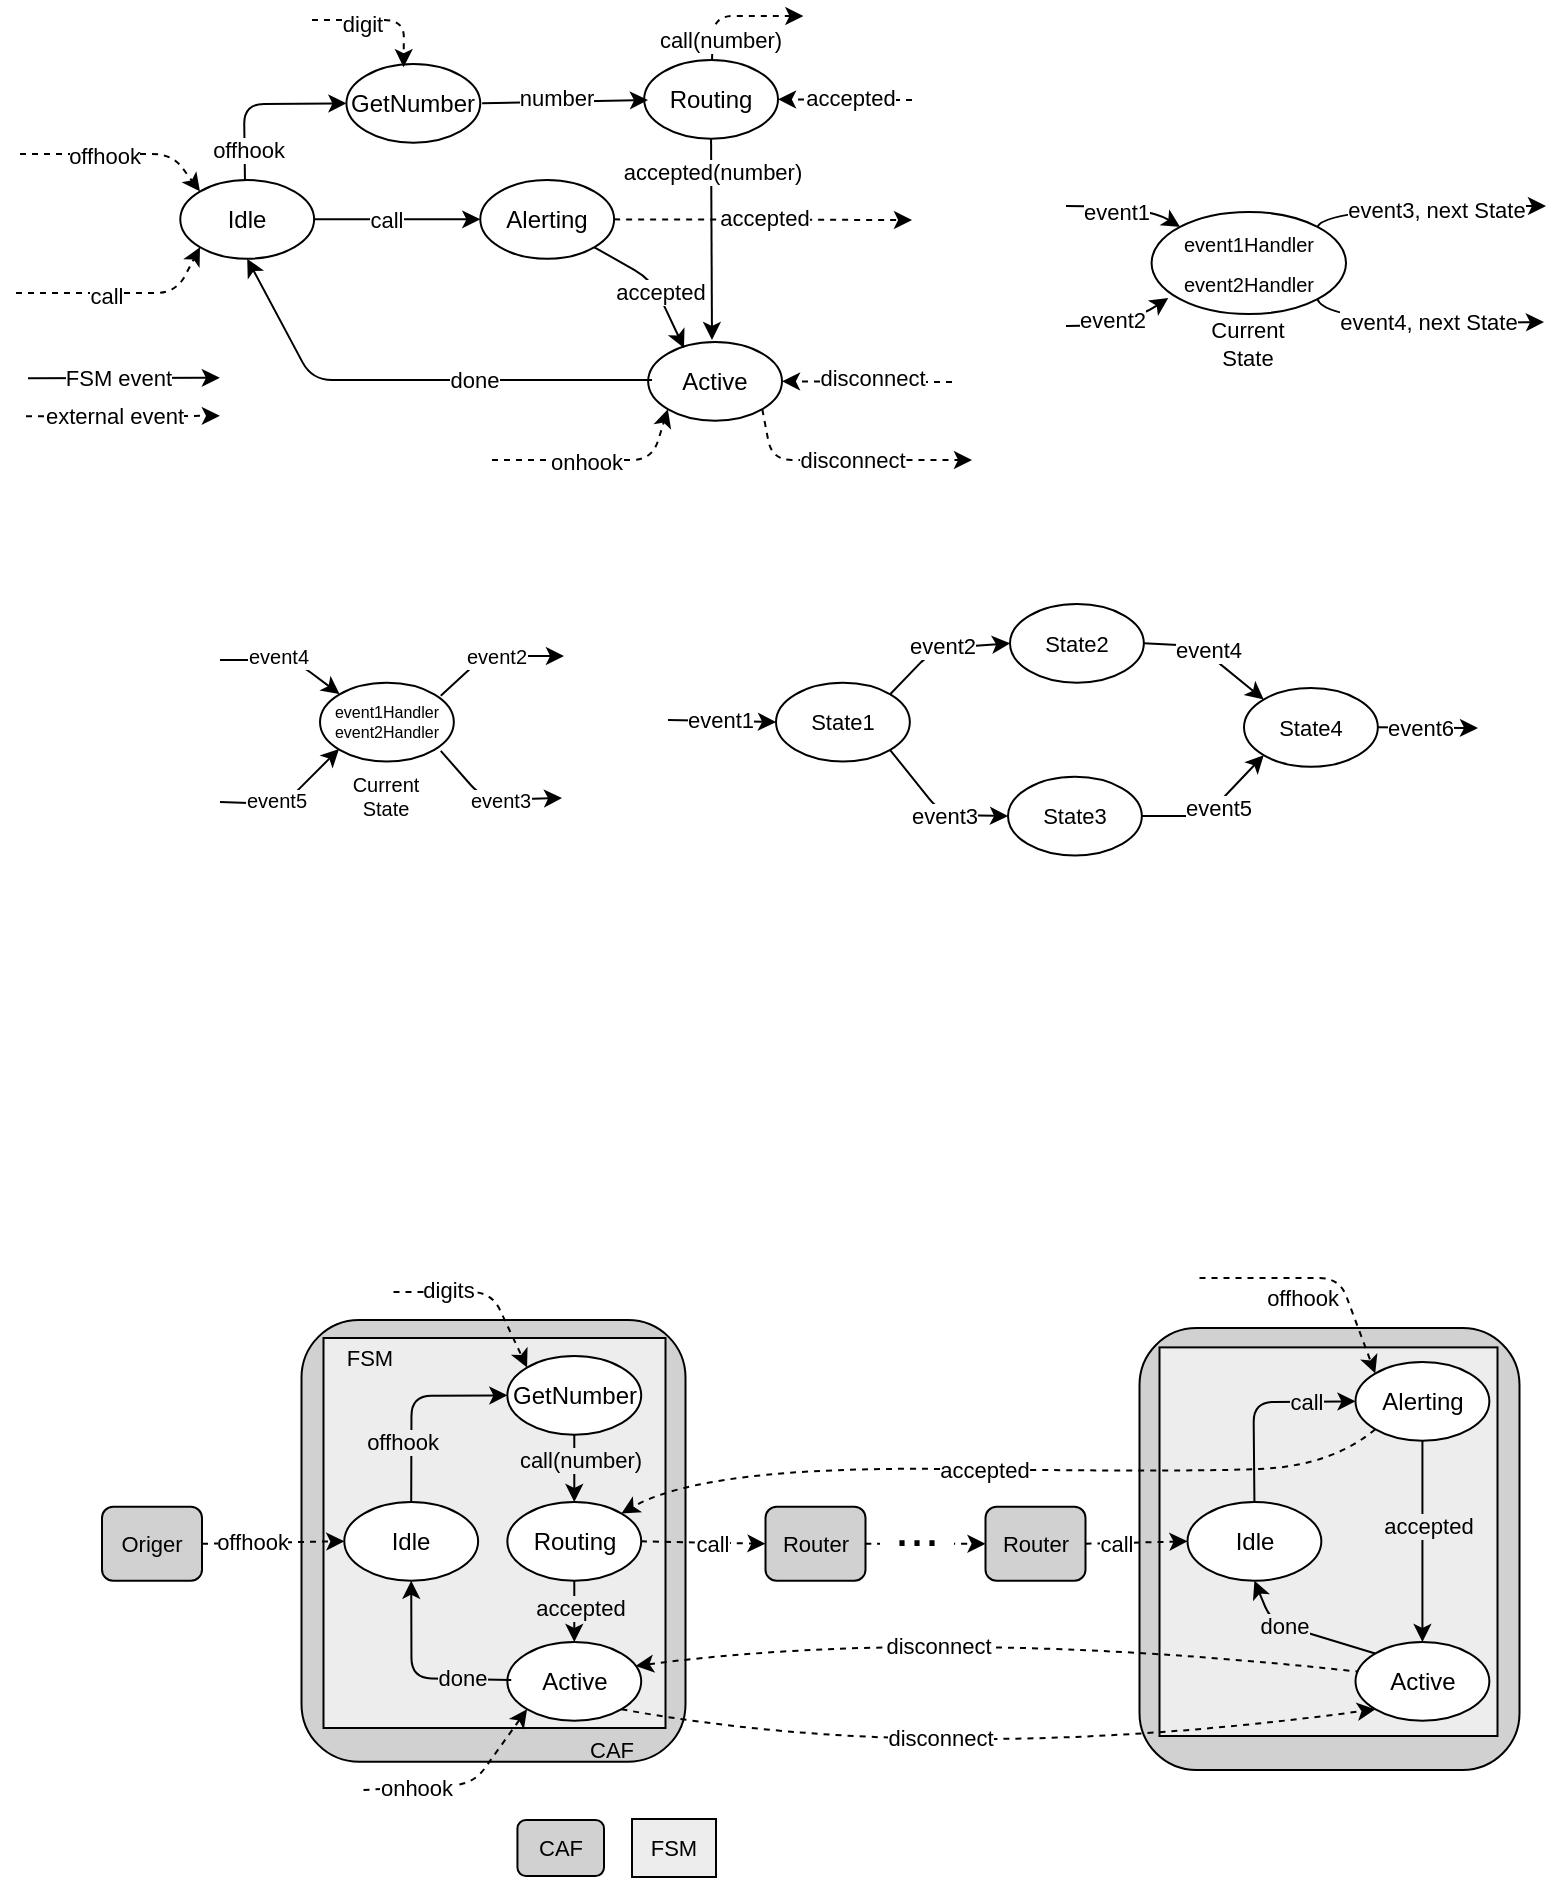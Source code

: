 <mxfile version="20.3.0" type="device"><diagram id="wjn3KcIUdKzAIsRwLysD" name="Page-1"><mxGraphModel dx="473" dy="336" grid="0" gridSize="10" guides="1" tooltips="1" connect="1" arrows="1" fold="1" page="1" pageScale="1" pageWidth="850" pageHeight="1100" math="0" shadow="0"><root><mxCell id="0"/><mxCell id="1" parent="0"/><mxCell id="2LCoxQCF4K5q-FfSLLmI-375" value="" style="group" parent="1" vertex="1" connectable="0"><mxGeometry x="81" y="725" width="708.75" height="299.5" as="geometry"/></mxCell><mxCell id="2LCoxQCF4K5q-FfSLLmI-351" value="" style="rounded=1;whiteSpace=wrap;html=1;fontSize=11;fillColor=#D1D1D1;" parent="2LCoxQCF4K5q-FfSLLmI-375" vertex="1"><mxGeometry x="518.75" y="25" width="190" height="221" as="geometry"/></mxCell><mxCell id="2LCoxQCF4K5q-FfSLLmI-358" value="" style="rounded=0;whiteSpace=wrap;html=1;fontSize=11;fillColor=#EDEDED;" parent="2LCoxQCF4K5q-FfSLLmI-375" vertex="1"><mxGeometry x="528.75" y="34.69" width="169" height="194.31" as="geometry"/></mxCell><mxCell id="2LCoxQCF4K5q-FfSLLmI-350" value="" style="rounded=1;whiteSpace=wrap;html=1;fontSize=11;fillColor=#D1D1D1;" parent="2LCoxQCF4K5q-FfSLLmI-375" vertex="1"><mxGeometry x="99.75" y="21" width="192" height="220.866" as="geometry"/></mxCell><mxCell id="2LCoxQCF4K5q-FfSLLmI-356" value="" style="rounded=0;whiteSpace=wrap;html=1;fontSize=11;fillColor=#EDEDED;" parent="2LCoxQCF4K5q-FfSLLmI-375" vertex="1"><mxGeometry x="110.75" y="30" width="171" height="195" as="geometry"/></mxCell><mxCell id="2LCoxQCF4K5q-FfSLLmI-259" value="Idle" style="ellipse;whiteSpace=wrap;html=1;" parent="2LCoxQCF4K5q-FfSLLmI-375" vertex="1"><mxGeometry x="121.14" y="112" width="66.929" height="39.37" as="geometry"/></mxCell><mxCell id="2LCoxQCF4K5q-FfSLLmI-262" value="Active" style="ellipse;whiteSpace=wrap;html=1;" parent="2LCoxQCF4K5q-FfSLLmI-375" vertex="1"><mxGeometry x="202.68" y="182" width="66.929" height="39.37" as="geometry"/></mxCell><mxCell id="2LCoxQCF4K5q-FfSLLmI-263" value="" style="endArrow=classic;html=1;rounded=1;exitX=0.029;exitY=0.483;exitDx=0;exitDy=0;entryX=0.5;entryY=1;entryDx=0;entryDy=0;exitPerimeter=0;" parent="2LCoxQCF4K5q-FfSLLmI-375" source="2LCoxQCF4K5q-FfSLLmI-262" target="2LCoxQCF4K5q-FfSLLmI-259" edge="1"><mxGeometry width="50" height="50" relative="1" as="geometry"><mxPoint x="411.14" y="320" as="sourcePoint"/><mxPoint x="151.14" y="180" as="targetPoint"/><Array as="points"><mxPoint x="154.75" y="200"/></Array></mxGeometry></mxCell><mxCell id="2LCoxQCF4K5q-FfSLLmI-264" value="done" style="edgeLabel;html=1;align=center;verticalAlign=middle;resizable=0;points=[];labelBackgroundColor=#EDEDED;" parent="2LCoxQCF4K5q-FfSLLmI-263" vertex="1" connectable="0"><mxGeometry x="-0.38" y="2" relative="1" as="geometry"><mxPoint x="6" y="-3" as="offset"/></mxGeometry></mxCell><mxCell id="2LCoxQCF4K5q-FfSLLmI-269" value="" style="endArrow=classic;html=1;rounded=1;exitX=0.5;exitY=1;exitDx=0;exitDy=0;entryX=0.5;entryY=0;entryDx=0;entryDy=0;" parent="2LCoxQCF4K5q-FfSLLmI-375" source="2LCoxQCF4K5q-FfSLLmI-335" target="2LCoxQCF4K5q-FfSLLmI-262" edge="1"><mxGeometry width="50" height="50" relative="1" as="geometry"><mxPoint x="437.004" y="79.37" as="sourcePoint"/><mxPoint x="387" y="180" as="targetPoint"/><Array as="points"/></mxGeometry></mxCell><mxCell id="2LCoxQCF4K5q-FfSLLmI-326" value="accepted" style="edgeLabel;html=1;align=center;verticalAlign=middle;resizable=0;points=[];fontSize=11;labelBackgroundColor=#EDEDED;" parent="2LCoxQCF4K5q-FfSLLmI-269" vertex="1" connectable="0"><mxGeometry x="-0.167" y="1" relative="1" as="geometry"><mxPoint x="2" as="offset"/></mxGeometry></mxCell><mxCell id="2LCoxQCF4K5q-FfSLLmI-271" value="" style="endArrow=classic;html=1;rounded=1;exitX=0.5;exitY=0;exitDx=0;exitDy=0;entryX=0;entryY=0.5;entryDx=0;entryDy=0;" parent="2LCoxQCF4K5q-FfSLLmI-375" source="2LCoxQCF4K5q-FfSLLmI-259" target="2LCoxQCF4K5q-FfSLLmI-283" edge="1"><mxGeometry width="50" height="50" relative="1" as="geometry"><mxPoint x="153.478" y="100.003" as="sourcePoint"/><mxPoint x="188.07" y="56.42" as="targetPoint"/><Array as="points"><mxPoint x="154.75" y="59"/></Array></mxGeometry></mxCell><mxCell id="2LCoxQCF4K5q-FfSLLmI-272" value="offhook" style="edgeLabel;html=1;align=center;verticalAlign=middle;resizable=0;points=[];labelBackgroundColor=#EDEDED;" parent="2LCoxQCF4K5q-FfSLLmI-271" vertex="1" connectable="0"><mxGeometry x="0.314" y="-1" relative="1" as="geometry"><mxPoint x="-19" y="22" as="offset"/></mxGeometry></mxCell><mxCell id="2LCoxQCF4K5q-FfSLLmI-277" value="" style="endArrow=classic;html=1;fontSize=18;entryX=0.959;entryY=0.304;entryDx=0;entryDy=0;dashed=1;exitX=0.045;exitY=0.381;exitDx=0;exitDy=0;exitPerimeter=0;entryPerimeter=0;curved=1;" parent="2LCoxQCF4K5q-FfSLLmI-375" source="2LCoxQCF4K5q-FfSLLmI-328" target="2LCoxQCF4K5q-FfSLLmI-262" edge="1"><mxGeometry width="50" height="50" relative="1" as="geometry"><mxPoint x="507" y="201" as="sourcePoint"/><mxPoint x="429.999" y="69.685" as="targetPoint"/><Array as="points"><mxPoint x="419.75" y="174"/></Array></mxGeometry></mxCell><mxCell id="2LCoxQCF4K5q-FfSLLmI-278" value="&lt;font style=&quot;font-size: 11px;&quot;&gt;disconnect&lt;/font&gt;" style="edgeLabel;html=1;align=center;verticalAlign=middle;resizable=0;points=[];fontSize=18;" parent="2LCoxQCF4K5q-FfSLLmI-277" vertex="1" connectable="0"><mxGeometry x="-0.274" y="1" relative="1" as="geometry"><mxPoint x="-80" y="-2" as="offset"/></mxGeometry></mxCell><mxCell id="2LCoxQCF4K5q-FfSLLmI-279" value="" style="endArrow=classic;html=1;exitX=1;exitY=1;exitDx=0;exitDy=0;dashed=1;entryX=0;entryY=1;entryDx=0;entryDy=0;curved=1;" parent="2LCoxQCF4K5q-FfSLLmI-375" source="2LCoxQCF4K5q-FfSLLmI-262" target="2LCoxQCF4K5q-FfSLLmI-328" edge="1"><mxGeometry width="50" height="50" relative="1" as="geometry"><mxPoint x="391.465" y="220.37" as="sourcePoint"/><mxPoint x="517" y="240" as="targetPoint"/><Array as="points"><mxPoint x="419.75" y="245"/></Array></mxGeometry></mxCell><mxCell id="2LCoxQCF4K5q-FfSLLmI-280" value="disconnect" style="edgeLabel;html=1;align=center;verticalAlign=middle;resizable=0;points=[];" parent="2LCoxQCF4K5q-FfSLLmI-279" vertex="1" connectable="0"><mxGeometry x="0.314" y="-1" relative="1" as="geometry"><mxPoint x="-88" y="-4" as="offset"/></mxGeometry></mxCell><mxCell id="2LCoxQCF4K5q-FfSLLmI-283" value="GetNumber" style="ellipse;whiteSpace=wrap;html=1;" parent="2LCoxQCF4K5q-FfSLLmI-375" vertex="1"><mxGeometry x="202.68" y="39" width="66.929" height="39.37" as="geometry"/></mxCell><mxCell id="2LCoxQCF4K5q-FfSLLmI-284" value="" style="endArrow=classic;html=1;exitX=0.5;exitY=1;exitDx=0;exitDy=0;entryX=0.5;entryY=0;entryDx=0;entryDy=0;rounded=1;" parent="2LCoxQCF4K5q-FfSLLmI-375" source="2LCoxQCF4K5q-FfSLLmI-283" target="2LCoxQCF4K5q-FfSLLmI-335" edge="1"><mxGeometry width="50" height="50" relative="1" as="geometry"><mxPoint x="270.069" y="61.685" as="sourcePoint"/><mxPoint x="323.215" y="100" as="targetPoint"/><Array as="points"/></mxGeometry></mxCell><mxCell id="2LCoxQCF4K5q-FfSLLmI-285" value="call(number)" style="edgeLabel;html=1;align=center;verticalAlign=middle;resizable=0;points=[];labelBackgroundColor=#EDEDED;" parent="2LCoxQCF4K5q-FfSLLmI-284" vertex="1" connectable="0"><mxGeometry x="-0.032" y="2" relative="1" as="geometry"><mxPoint x="1" y="-4" as="offset"/></mxGeometry></mxCell><mxCell id="2LCoxQCF4K5q-FfSLLmI-286" value="" style="endArrow=classic;html=1;rounded=1;dashed=1;entryX=0;entryY=0;entryDx=0;entryDy=0;" parent="2LCoxQCF4K5q-FfSLLmI-375" target="2LCoxQCF4K5q-FfSLLmI-283" edge="1"><mxGeometry width="50" height="50" relative="1" as="geometry"><mxPoint x="145.75" y="7" as="sourcePoint"/><mxPoint x="497.69" y="28" as="targetPoint"/><Array as="points"><mxPoint x="194.75" y="7"/></Array></mxGeometry></mxCell><mxCell id="2LCoxQCF4K5q-FfSLLmI-287" value="digits" style="edgeLabel;html=1;align=center;verticalAlign=middle;resizable=0;points=[];" parent="2LCoxQCF4K5q-FfSLLmI-286" vertex="1" connectable="0"><mxGeometry x="0.314" y="-1" relative="1" as="geometry"><mxPoint x="-26" y="-11" as="offset"/></mxGeometry></mxCell><mxCell id="2LCoxQCF4K5q-FfSLLmI-288" value="" style="endArrow=classic;html=1;rounded=1;fontSize=18;dashed=1;exitX=1;exitY=0.5;exitDx=0;exitDy=0;" parent="2LCoxQCF4K5q-FfSLLmI-375" source="2LCoxQCF4K5q-FfSLLmI-361" edge="1"><mxGeometry width="50" height="50" relative="1" as="geometry"><mxPoint x="27" y="132" as="sourcePoint"/><mxPoint x="121.14" y="131.6" as="targetPoint"/></mxGeometry></mxCell><mxCell id="2LCoxQCF4K5q-FfSLLmI-289" value="&lt;font style=&quot;font-size: 11px;&quot;&gt;offhook&lt;/font&gt;" style="edgeLabel;html=1;align=center;verticalAlign=middle;resizable=0;points=[];fontSize=18;" parent="2LCoxQCF4K5q-FfSLLmI-288" vertex="1" connectable="0"><mxGeometry x="-0.274" y="1" relative="1" as="geometry"><mxPoint x="-1" y="-2" as="offset"/></mxGeometry></mxCell><mxCell id="2LCoxQCF4K5q-FfSLLmI-290" value="" style="endArrow=classic;html=1;rounded=1;dashed=1;entryX=0;entryY=1;entryDx=0;entryDy=0;" parent="2LCoxQCF4K5q-FfSLLmI-375" target="2LCoxQCF4K5q-FfSLLmI-262" edge="1"><mxGeometry width="50" height="50" relative="1" as="geometry"><mxPoint x="130.75" y="256" as="sourcePoint"/><mxPoint x="356.814" y="214.57" as="targetPoint"/><Array as="points"><mxPoint x="185.75" y="253"/></Array></mxGeometry></mxCell><mxCell id="2LCoxQCF4K5q-FfSLLmI-291" value="onhook" style="edgeLabel;html=1;align=center;verticalAlign=middle;resizable=0;points=[];fontSize=11;" parent="2LCoxQCF4K5q-FfSLLmI-290" vertex="1" connectable="0"><mxGeometry x="-0.118" y="-1" relative="1" as="geometry"><mxPoint x="-18" as="offset"/></mxGeometry></mxCell><mxCell id="2LCoxQCF4K5q-FfSLLmI-328" value="Active" style="ellipse;whiteSpace=wrap;html=1;" parent="2LCoxQCF4K5q-FfSLLmI-375" vertex="1"><mxGeometry x="626.75" y="182" width="66.929" height="39.37" as="geometry"/></mxCell><mxCell id="2LCoxQCF4K5q-FfSLLmI-329" value="Alerting" style="ellipse;whiteSpace=wrap;html=1;" parent="2LCoxQCF4K5q-FfSLLmI-375" vertex="1"><mxGeometry x="626.75" y="42" width="66.929" height="39.37" as="geometry"/></mxCell><mxCell id="2LCoxQCF4K5q-FfSLLmI-330" value="Idle" style="ellipse;whiteSpace=wrap;html=1;" parent="2LCoxQCF4K5q-FfSLLmI-375" vertex="1"><mxGeometry x="542.75" y="112" width="66.929" height="39.37" as="geometry"/></mxCell><mxCell id="2LCoxQCF4K5q-FfSLLmI-331" value="" style="endArrow=classic;html=1;rounded=1;fontSize=18;exitX=1;exitY=0.5;exitDx=0;exitDy=0;entryX=0;entryY=0.5;entryDx=0;entryDy=0;dashed=1;" parent="2LCoxQCF4K5q-FfSLLmI-375" source="2LCoxQCF4K5q-FfSLLmI-343" target="2LCoxQCF4K5q-FfSLLmI-330" edge="1"><mxGeometry width="50" height="50" relative="1" as="geometry"><mxPoint x="494.679" y="119.685" as="sourcePoint"/><mxPoint x="599.89" y="119.29" as="targetPoint"/></mxGeometry></mxCell><mxCell id="2LCoxQCF4K5q-FfSLLmI-332" value="&lt;span style=&quot;font-size: 11px;&quot;&gt;call&lt;/span&gt;" style="edgeLabel;html=1;align=center;verticalAlign=middle;resizable=0;points=[];fontSize=18;" parent="2LCoxQCF4K5q-FfSLLmI-331" vertex="1" connectable="0"><mxGeometry x="-0.274" y="1" relative="1" as="geometry"><mxPoint x="-3" y="-1" as="offset"/></mxGeometry></mxCell><mxCell id="2LCoxQCF4K5q-FfSLLmI-333" value="" style="endArrow=classic;html=1;rounded=1;exitX=0.5;exitY=0;exitDx=0;exitDy=0;entryX=0;entryY=0.5;entryDx=0;entryDy=0;" parent="2LCoxQCF4K5q-FfSLLmI-375" source="2LCoxQCF4K5q-FfSLLmI-330" target="2LCoxQCF4K5q-FfSLLmI-329" edge="1"><mxGeometry width="50" height="50" relative="1" as="geometry"><mxPoint x="576.228" y="100.003" as="sourcePoint"/><mxPoint x="626.96" y="61.685" as="targetPoint"/><Array as="points"><mxPoint x="575.75" y="62"/></Array></mxGeometry></mxCell><mxCell id="2LCoxQCF4K5q-FfSLLmI-334" value="call" style="edgeLabel;html=1;align=center;verticalAlign=middle;resizable=0;points=[];labelBackgroundColor=#EDEDED;" parent="2LCoxQCF4K5q-FfSLLmI-333" vertex="1" connectable="0"><mxGeometry x="0.314" y="-1" relative="1" as="geometry"><mxPoint x="9" y="-1" as="offset"/></mxGeometry></mxCell><mxCell id="2LCoxQCF4K5q-FfSLLmI-335" value="Routing" style="ellipse;whiteSpace=wrap;html=1;" parent="2LCoxQCF4K5q-FfSLLmI-375" vertex="1"><mxGeometry x="202.68" y="112" width="66.929" height="39.37" as="geometry"/></mxCell><mxCell id="2LCoxQCF4K5q-FfSLLmI-337" value="" style="endArrow=classic;html=1;dashed=1;entryX=0;entryY=0.5;entryDx=0;entryDy=0;curved=1;exitX=1;exitY=0.5;exitDx=0;exitDy=0;" parent="2LCoxQCF4K5q-FfSLLmI-375" source="2LCoxQCF4K5q-FfSLLmI-335" target="2LCoxQCF4K5q-FfSLLmI-341" edge="1"><mxGeometry width="50" height="50" relative="1" as="geometry"><mxPoint x="348.75" y="41" as="sourcePoint"/><mxPoint x="321.494" y="105.8" as="targetPoint"/><Array as="points"/></mxGeometry></mxCell><mxCell id="2LCoxQCF4K5q-FfSLLmI-338" value="call" style="edgeLabel;html=1;align=center;verticalAlign=middle;resizable=0;points=[];" parent="2LCoxQCF4K5q-FfSLLmI-337" vertex="1" connectable="0"><mxGeometry x="0.314" y="-1" relative="1" as="geometry"><mxPoint x="-6" y="-1" as="offset"/></mxGeometry></mxCell><mxCell id="2LCoxQCF4K5q-FfSLLmI-339" value="" style="endArrow=classic;html=1;fontSize=18;entryX=1;entryY=0;entryDx=0;entryDy=0;dashed=1;curved=1;exitX=0;exitY=1;exitDx=0;exitDy=0;" parent="2LCoxQCF4K5q-FfSLLmI-375" source="2LCoxQCF4K5q-FfSLLmI-329" target="2LCoxQCF4K5q-FfSLLmI-335" edge="1"><mxGeometry width="50" height="50" relative="1" as="geometry"><mxPoint x="503.75" y="160" as="sourcePoint"/><mxPoint x="368.935" y="143.57" as="targetPoint"/><Array as="points"><mxPoint x="614.75" y="94"/><mxPoint x="542.75" y="97"/><mxPoint x="300.75" y="94"/></Array></mxGeometry></mxCell><mxCell id="2LCoxQCF4K5q-FfSLLmI-340" value="&lt;font style=&quot;font-size: 11px;&quot;&gt;accepted&lt;/font&gt;" style="edgeLabel;html=1;align=center;verticalAlign=middle;resizable=0;points=[];fontSize=18;" parent="2LCoxQCF4K5q-FfSLLmI-339" vertex="1" connectable="0"><mxGeometry x="-0.274" y="1" relative="1" as="geometry"><mxPoint x="-61" y="-4" as="offset"/></mxGeometry></mxCell><mxCell id="2LCoxQCF4K5q-FfSLLmI-341" value="Router" style="rounded=1;whiteSpace=wrap;html=1;fontSize=11;fillColor=#D1D1D1;" parent="2LCoxQCF4K5q-FfSLLmI-375" vertex="1"><mxGeometry x="331.75" y="114.37" width="50" height="37" as="geometry"/></mxCell><mxCell id="2LCoxQCF4K5q-FfSLLmI-343" value="Router" style="rounded=1;whiteSpace=wrap;html=1;fontSize=11;fillColor=#D1D1D1;" parent="2LCoxQCF4K5q-FfSLLmI-375" vertex="1"><mxGeometry x="441.75" y="114.37" width="50" height="37" as="geometry"/></mxCell><mxCell id="2LCoxQCF4K5q-FfSLLmI-344" value="" style="endArrow=classic;html=1;rounded=1;dashed=1;entryX=0;entryY=0;entryDx=0;entryDy=0;" parent="2LCoxQCF4K5q-FfSLLmI-375" target="2LCoxQCF4K5q-FfSLLmI-329" edge="1"><mxGeometry width="50" height="50" relative="1" as="geometry"><mxPoint x="548.75" as="sourcePoint"/><mxPoint x="620.424" y="44.8" as="targetPoint"/><Array as="points"><mxPoint x="618.75"/></Array></mxGeometry></mxCell><mxCell id="2LCoxQCF4K5q-FfSLLmI-345" value="offhook" style="edgeLabel;html=1;align=center;verticalAlign=middle;resizable=0;points=[];" parent="2LCoxQCF4K5q-FfSLLmI-344" vertex="1" connectable="0"><mxGeometry x="0.314" y="-1" relative="1" as="geometry"><mxPoint x="-21" y="1" as="offset"/></mxGeometry></mxCell><mxCell id="2LCoxQCF4K5q-FfSLLmI-346" value="" style="endArrow=classic;html=1;rounded=1;exitX=0.5;exitY=1;exitDx=0;exitDy=0;entryX=0.5;entryY=0;entryDx=0;entryDy=0;" parent="2LCoxQCF4K5q-FfSLLmI-375" source="2LCoxQCF4K5q-FfSLLmI-329" target="2LCoxQCF4K5q-FfSLLmI-328" edge="1"><mxGeometry width="50" height="50" relative="1" as="geometry"><mxPoint x="246.145" y="149.37" as="sourcePoint"/><mxPoint x="246.145" y="192" as="targetPoint"/><Array as="points"/></mxGeometry></mxCell><mxCell id="2LCoxQCF4K5q-FfSLLmI-347" value="accepted" style="edgeLabel;html=1;align=center;verticalAlign=middle;resizable=0;points=[];fontSize=11;labelBackgroundColor=#EDEDED;" parent="2LCoxQCF4K5q-FfSLLmI-346" vertex="1" connectable="0"><mxGeometry x="-0.167" y="1" relative="1" as="geometry"><mxPoint x="2" as="offset"/></mxGeometry></mxCell><mxCell id="2LCoxQCF4K5q-FfSLLmI-273" value="" style="endArrow=classic;html=1;dashed=1;entryX=0;entryY=0.5;entryDx=0;entryDy=0;curved=1;exitX=1;exitY=0.5;exitDx=0;exitDy=0;" parent="2LCoxQCF4K5q-FfSLLmI-375" source="2LCoxQCF4K5q-FfSLLmI-341" target="2LCoxQCF4K5q-FfSLLmI-343" edge="1"><mxGeometry width="50" height="50" relative="1" as="geometry"><mxPoint x="366.75" y="76" as="sourcePoint"/><mxPoint x="446.557" y="103.189" as="targetPoint"/><Array as="points"/></mxGeometry></mxCell><mxCell id="2LCoxQCF4K5q-FfSLLmI-274" value="&amp;nbsp;...&amp;nbsp;" style="edgeLabel;html=1;align=center;verticalAlign=middle;resizable=0;points=[];fontSize=27;" parent="2LCoxQCF4K5q-FfSLLmI-273" vertex="1" connectable="0"><mxGeometry x="0.314" y="-1" relative="1" as="geometry"><mxPoint x="-15" y="-9" as="offset"/></mxGeometry></mxCell><mxCell id="2LCoxQCF4K5q-FfSLLmI-348" value="" style="endArrow=classic;html=1;rounded=1;exitX=0;exitY=0;exitDx=0;exitDy=0;entryX=0.5;entryY=1;entryDx=0;entryDy=0;" parent="2LCoxQCF4K5q-FfSLLmI-375" source="2LCoxQCF4K5q-FfSLLmI-328" target="2LCoxQCF4K5q-FfSLLmI-330" edge="1"><mxGeometry width="50" height="50" relative="1" as="geometry"><mxPoint x="214.621" y="211.016" as="sourcePoint"/><mxPoint x="164.605" y="149.37" as="targetPoint"/><Array as="points"><mxPoint x="584.75" y="172"/></Array></mxGeometry></mxCell><mxCell id="2LCoxQCF4K5q-FfSLLmI-349" value="done" style="edgeLabel;html=1;align=center;verticalAlign=middle;resizable=0;points=[];labelBackgroundColor=#EDEDED;" parent="2LCoxQCF4K5q-FfSLLmI-348" vertex="1" connectable="0"><mxGeometry x="-0.38" y="2" relative="1" as="geometry"><mxPoint x="-23" y="-9" as="offset"/></mxGeometry></mxCell><mxCell id="2LCoxQCF4K5q-FfSLLmI-359" value="CAF" style="text;html=1;strokeColor=none;fillColor=none;align=center;verticalAlign=middle;whiteSpace=wrap;rounded=0;labelBackgroundColor=none;fontSize=11;" parent="2LCoxQCF4K5q-FfSLLmI-375" vertex="1"><mxGeometry x="239.61" y="229" width="30" height="14" as="geometry"/></mxCell><mxCell id="2LCoxQCF4K5q-FfSLLmI-360" value="FSM" style="text;html=1;strokeColor=none;fillColor=none;align=center;verticalAlign=middle;whiteSpace=wrap;rounded=0;labelBackgroundColor=none;fontSize=11;" parent="2LCoxQCF4K5q-FfSLLmI-375" vertex="1"><mxGeometry x="118.75" y="33" width="30" height="14" as="geometry"/></mxCell><mxCell id="2LCoxQCF4K5q-FfSLLmI-361" value="Origer" style="rounded=1;whiteSpace=wrap;html=1;fontSize=11;fillColor=#D1D1D1;" parent="2LCoxQCF4K5q-FfSLLmI-375" vertex="1"><mxGeometry y="114.37" width="50" height="37" as="geometry"/></mxCell><mxCell id="2LCoxQCF4K5q-FfSLLmI-362" value="CAF" style="rounded=1;whiteSpace=wrap;html=1;fontSize=11;fillColor=#D1D1D1;" parent="2LCoxQCF4K5q-FfSLLmI-375" vertex="1"><mxGeometry x="207.72" y="271" width="43.28" height="28" as="geometry"/></mxCell><mxCell id="2LCoxQCF4K5q-FfSLLmI-364" value="FSM" style="rounded=0;whiteSpace=wrap;html=1;fontSize=11;fillColor=#EDEDED;" parent="2LCoxQCF4K5q-FfSLLmI-375" vertex="1"><mxGeometry x="265" y="270.5" width="42" height="29" as="geometry"/></mxCell><mxCell id="2LCoxQCF4K5q-FfSLLmI-191" value="&lt;p style=&quot;line-height: 1;&quot;&gt;event1Handler&lt;br&gt;&lt;br style=&quot;font-size: 10px;&quot;&gt;event2Handler&lt;/p&gt;" style="ellipse;whiteSpace=wrap;html=1;container=0;fontSize=10;spacing=2;" parent="1" vertex="1"><mxGeometry x="605.79" y="192" width="97.21" height="51" as="geometry"/></mxCell><mxCell id="2LCoxQCF4K5q-FfSLLmI-192" value="" style="curved=1;endArrow=classic;html=1;rounded=1;fontSize=11;entryX=0;entryY=0;entryDx=0;entryDy=0;" parent="1" target="2LCoxQCF4K5q-FfSLLmI-191" edge="1"><mxGeometry width="50" height="50" relative="1" as="geometry"><mxPoint x="563" y="189" as="sourcePoint"/><mxPoint x="765.79" y="131" as="targetPoint"/><Array as="points"><mxPoint x="603" y="189"/></Array></mxGeometry></mxCell><mxCell id="2LCoxQCF4K5q-FfSLLmI-193" value="event1" style="edgeLabel;html=1;align=center;verticalAlign=middle;resizable=0;points=[];fontSize=11;container=0;" parent="2LCoxQCF4K5q-FfSLLmI-192" vertex="1" connectable="0"><mxGeometry x="-0.192" y="-10" relative="1" as="geometry"><mxPoint x="1" y="-7" as="offset"/></mxGeometry></mxCell><mxCell id="2LCoxQCF4K5q-FfSLLmI-194" value="" style="curved=1;endArrow=classic;html=1;rounded=1;fontSize=11;exitX=1;exitY=0;exitDx=0;exitDy=0;" parent="1" source="2LCoxQCF4K5q-FfSLLmI-191" edge="1"><mxGeometry width="50" height="50" relative="1" as="geometry"><mxPoint x="665.785" y="205.897" as="sourcePoint"/><mxPoint x="803" y="189" as="targetPoint"/><Array as="points"><mxPoint x="693" y="189"/></Array></mxGeometry></mxCell><mxCell id="2LCoxQCF4K5q-FfSLLmI-195" value="event3, next State" style="edgeLabel;html=1;align=center;verticalAlign=middle;resizable=0;points=[];fontSize=11;container=0;" parent="2LCoxQCF4K5q-FfSLLmI-194" vertex="1" connectable="0"><mxGeometry x="-0.192" y="-10" relative="1" as="geometry"><mxPoint x="17" y="-8" as="offset"/></mxGeometry></mxCell><mxCell id="2LCoxQCF4K5q-FfSLLmI-196" value="" style="curved=1;endArrow=none;html=1;rounded=1;fontSize=11;endFill=0;startArrow=classic;startFill=1;exitX=0.086;exitY=0.844;exitDx=0;exitDy=0;exitPerimeter=0;" parent="1" source="2LCoxQCF4K5q-FfSLLmI-191" edge="1"><mxGeometry width="50" height="50" relative="1" as="geometry"><mxPoint x="614" y="237" as="sourcePoint"/><mxPoint x="563" y="249" as="targetPoint"/><Array as="points"><mxPoint x="593" y="249"/></Array></mxGeometry></mxCell><mxCell id="2LCoxQCF4K5q-FfSLLmI-197" value="event2" style="edgeLabel;html=1;align=center;verticalAlign=middle;resizable=0;points=[];fontSize=11;container=0;" parent="2LCoxQCF4K5q-FfSLLmI-196" vertex="1" connectable="0"><mxGeometry x="-0.192" y="-10" relative="1" as="geometry"><mxPoint x="-4" y="7" as="offset"/></mxGeometry></mxCell><mxCell id="2LCoxQCF4K5q-FfSLLmI-198" value="" style="curved=1;endArrow=classic;html=1;rounded=1;fontSize=11;exitX=1;exitY=1;exitDx=0;exitDy=0;" parent="1" source="2LCoxQCF4K5q-FfSLLmI-191" edge="1"><mxGeometry width="50" height="50" relative="1" as="geometry"><mxPoint x="687.997" y="234.527" as="sourcePoint"/><mxPoint x="802" y="247" as="targetPoint"/><Array as="points"><mxPoint x="693" y="249"/></Array></mxGeometry></mxCell><mxCell id="2LCoxQCF4K5q-FfSLLmI-199" value="event4, next State" style="edgeLabel;html=1;align=center;verticalAlign=middle;resizable=0;points=[];fontSize=11;container=0;" parent="2LCoxQCF4K5q-FfSLLmI-198" vertex="1" connectable="0"><mxGeometry x="-0.192" y="-10" relative="1" as="geometry"><mxPoint x="15" y="-12" as="offset"/></mxGeometry></mxCell><mxCell id="2LCoxQCF4K5q-FfSLLmI-200" value="Current&lt;br&gt;State" style="text;html=1;strokeColor=none;fillColor=none;align=center;verticalAlign=middle;whiteSpace=wrap;rounded=0;fontSize=11;container=0;" parent="1" vertex="1"><mxGeometry x="624.39" y="243" width="60" height="30" as="geometry"/></mxCell><mxCell id="2LCoxQCF4K5q-FfSLLmI-400" value="" style="group" parent="1" vertex="1" connectable="0"><mxGeometry x="43" y="94" width="463" height="222" as="geometry"/></mxCell><mxCell id="2LCoxQCF4K5q-FfSLLmI-93" value="Idle" style="ellipse;whiteSpace=wrap;html=1;" parent="2LCoxQCF4K5q-FfSLLmI-400" vertex="1"><mxGeometry x="77.14" y="82" width="66.929" height="39.37" as="geometry"/></mxCell><mxCell id="2LCoxQCF4K5q-FfSLLmI-94" value="Routing" style="ellipse;whiteSpace=wrap;html=1;" parent="2LCoxQCF4K5q-FfSLLmI-400" vertex="1"><mxGeometry x="309.07" y="22" width="66.929" height="39.37" as="geometry"/></mxCell><mxCell id="2LCoxQCF4K5q-FfSLLmI-95" value="Alerting" style="ellipse;whiteSpace=wrap;html=1;" parent="2LCoxQCF4K5q-FfSLLmI-400" vertex="1"><mxGeometry x="227.14" y="82" width="66.929" height="39.37" as="geometry"/></mxCell><mxCell id="2LCoxQCF4K5q-FfSLLmI-96" value="Active" style="ellipse;whiteSpace=wrap;html=1;" parent="2LCoxQCF4K5q-FfSLLmI-400" vertex="1"><mxGeometry x="311.07" y="163" width="66.929" height="39.37" as="geometry"/></mxCell><mxCell id="2LCoxQCF4K5q-FfSLLmI-97" value="" style="endArrow=classic;html=1;rounded=1;exitX=0.029;exitY=0.483;exitDx=0;exitDy=0;entryX=0.5;entryY=1;entryDx=0;entryDy=0;exitPerimeter=0;" parent="2LCoxQCF4K5q-FfSLLmI-400" source="2LCoxQCF4K5q-FfSLLmI-96" target="2LCoxQCF4K5q-FfSLLmI-93" edge="1"><mxGeometry width="50" height="50" relative="1" as="geometry"><mxPoint x="367.14" y="302" as="sourcePoint"/><mxPoint x="107.14" y="162" as="targetPoint"/><Array as="points"><mxPoint x="143" y="182"/></Array></mxGeometry></mxCell><mxCell id="2LCoxQCF4K5q-FfSLLmI-98" value="done" style="edgeLabel;html=1;align=center;verticalAlign=middle;resizable=0;points=[];" parent="2LCoxQCF4K5q-FfSLLmI-97" vertex="1" connectable="0"><mxGeometry x="-0.38" y="2" relative="1" as="geometry"><mxPoint x="-15" y="-2" as="offset"/></mxGeometry></mxCell><mxCell id="2LCoxQCF4K5q-FfSLLmI-99" value="" style="endArrow=classic;html=1;rounded=0;exitX=1;exitY=0.5;exitDx=0;exitDy=0;entryX=0;entryY=0.5;entryDx=0;entryDy=0;" parent="2LCoxQCF4K5q-FfSLLmI-400" source="2LCoxQCF4K5q-FfSLLmI-93" target="2LCoxQCF4K5q-FfSLLmI-95" edge="1"><mxGeometry width="50" height="50" relative="1" as="geometry"><mxPoint x="247.14" y="292" as="sourcePoint"/><mxPoint x="297.14" y="242" as="targetPoint"/></mxGeometry></mxCell><mxCell id="2LCoxQCF4K5q-FfSLLmI-100" value="call" style="edgeLabel;html=1;align=center;verticalAlign=middle;resizable=0;points=[];" parent="2LCoxQCF4K5q-FfSLLmI-99" vertex="1" connectable="0"><mxGeometry x="-0.032" y="2" relative="1" as="geometry"><mxPoint x="-4" y="2" as="offset"/></mxGeometry></mxCell><mxCell id="2LCoxQCF4K5q-FfSLLmI-101" value="" style="endArrow=classic;html=1;rounded=1;exitX=1;exitY=1;exitDx=0;exitDy=0;entryX=0.268;entryY=0.076;entryDx=0;entryDy=0;entryPerimeter=0;" parent="2LCoxQCF4K5q-FfSLLmI-400" source="2LCoxQCF4K5q-FfSLLmI-95" target="2LCoxQCF4K5q-FfSLLmI-96" edge="1"><mxGeometry width="50" height="50" relative="1" as="geometry"><mxPoint x="280.069" y="101.685" as="sourcePoint"/><mxPoint x="343.14" y="162" as="targetPoint"/><Array as="points"><mxPoint x="313" y="132"/></Array></mxGeometry></mxCell><mxCell id="2LCoxQCF4K5q-FfSLLmI-102" value="accepted" style="edgeLabel;html=1;align=center;verticalAlign=middle;resizable=0;points=[];" parent="2LCoxQCF4K5q-FfSLLmI-101" vertex="1" connectable="0"><mxGeometry x="-0.057" y="1" relative="1" as="geometry"><mxPoint x="3" y="6" as="offset"/></mxGeometry></mxCell><mxCell id="2LCoxQCF4K5q-FfSLLmI-107" value="" style="endArrow=classic;html=1;rounded=0;exitX=0.5;exitY=1;exitDx=0;exitDy=0;" parent="2LCoxQCF4K5q-FfSLLmI-400" source="2LCoxQCF4K5q-FfSLLmI-94" edge="1"><mxGeometry width="50" height="50" relative="1" as="geometry"><mxPoint x="393.004" y="61.37" as="sourcePoint"/><mxPoint x="343" y="162" as="targetPoint"/></mxGeometry></mxCell><mxCell id="2LCoxQCF4K5q-FfSLLmI-108" value="accepted(number)" style="edgeLabel;html=1;align=center;verticalAlign=middle;resizable=0;points=[];" parent="2LCoxQCF4K5q-FfSLLmI-107" vertex="1" connectable="0"><mxGeometry x="-0.057" y="1" relative="1" as="geometry"><mxPoint x="-1" y="-31" as="offset"/></mxGeometry></mxCell><mxCell id="2LCoxQCF4K5q-FfSLLmI-118" value="" style="endArrow=classic;html=1;rounded=1;exitX=0.766;exitY=0.091;exitDx=0;exitDy=0;exitPerimeter=0;entryX=0;entryY=0.5;entryDx=0;entryDy=0;" parent="2LCoxQCF4K5q-FfSLLmI-400" target="2LCoxQCF4K5q-FfSLLmI-137" edge="1"><mxGeometry width="50" height="50" relative="1" as="geometry"><mxPoint x="109.478" y="82.003" as="sourcePoint"/><mxPoint x="144.07" y="38.42" as="targetPoint"/><Array as="points"><mxPoint x="109" y="44"/></Array></mxGeometry></mxCell><mxCell id="2LCoxQCF4K5q-FfSLLmI-119" value="offhook" style="edgeLabel;html=1;align=center;verticalAlign=middle;resizable=0;points=[];" parent="2LCoxQCF4K5q-FfSLLmI-118" vertex="1" connectable="0"><mxGeometry x="0.314" y="-1" relative="1" as="geometry"><mxPoint x="-19" y="22" as="offset"/></mxGeometry></mxCell><mxCell id="2LCoxQCF4K5q-FfSLLmI-120" value="" style="endArrow=classic;html=1;rounded=1;exitX=0.5;exitY=0;exitDx=0;exitDy=0;dashed=1;" parent="2LCoxQCF4K5q-FfSLLmI-400" edge="1"><mxGeometry width="50" height="50" relative="1" as="geometry"><mxPoint x="343.005" y="22" as="sourcePoint"/><mxPoint x="388.69" as="targetPoint"/><Array as="points"><mxPoint x="343.69"/></Array></mxGeometry></mxCell><mxCell id="2LCoxQCF4K5q-FfSLLmI-121" value="call(number)" style="edgeLabel;html=1;align=center;verticalAlign=middle;resizable=0;points=[];" parent="2LCoxQCF4K5q-FfSLLmI-120" vertex="1" connectable="0"><mxGeometry x="0.314" y="-1" relative="1" as="geometry"><mxPoint x="-19" y="11" as="offset"/></mxGeometry></mxCell><mxCell id="2LCoxQCF4K5q-FfSLLmI-123" value="" style="endArrow=classic;html=1;rounded=1;fontSize=18;entryX=1;entryY=0.5;entryDx=0;entryDy=0;dashed=1;" parent="2LCoxQCF4K5q-FfSLLmI-400" target="2LCoxQCF4K5q-FfSLLmI-94" edge="1"><mxGeometry width="50" height="50" relative="1" as="geometry"><mxPoint x="443" y="42" as="sourcePoint"/><mxPoint x="243" y="-58" as="targetPoint"/></mxGeometry></mxCell><mxCell id="2LCoxQCF4K5q-FfSLLmI-124" value="&lt;font style=&quot;font-size: 11px;&quot;&gt;accepted&lt;/font&gt;" style="edgeLabel;html=1;align=center;verticalAlign=middle;resizable=0;points=[];fontSize=18;" parent="2LCoxQCF4K5q-FfSLLmI-123" vertex="1" connectable="0"><mxGeometry x="-0.274" y="1" relative="1" as="geometry"><mxPoint x="-7" y="-4" as="offset"/></mxGeometry></mxCell><mxCell id="2LCoxQCF4K5q-FfSLLmI-125" value="" style="endArrow=classic;html=1;rounded=1;fontSize=18;entryX=1;entryY=0.5;entryDx=0;entryDy=0;dashed=1;" parent="2LCoxQCF4K5q-FfSLLmI-400" target="2LCoxQCF4K5q-FfSLLmI-96" edge="1"><mxGeometry width="50" height="50" relative="1" as="geometry"><mxPoint x="463" y="183" as="sourcePoint"/><mxPoint x="385.999" y="51.685" as="targetPoint"/></mxGeometry></mxCell><mxCell id="2LCoxQCF4K5q-FfSLLmI-126" value="&lt;font style=&quot;font-size: 11px;&quot;&gt;disconnect&lt;/font&gt;" style="edgeLabel;html=1;align=center;verticalAlign=middle;resizable=0;points=[];fontSize=18;" parent="2LCoxQCF4K5q-FfSLLmI-125" vertex="1" connectable="0"><mxGeometry x="-0.274" y="1" relative="1" as="geometry"><mxPoint x="-9" y="-5" as="offset"/></mxGeometry></mxCell><mxCell id="2LCoxQCF4K5q-FfSLLmI-127" value="" style="endArrow=classic;html=1;rounded=1;exitX=1;exitY=1;exitDx=0;exitDy=0;dashed=1;" parent="2LCoxQCF4K5q-FfSLLmI-400" source="2LCoxQCF4K5q-FfSLLmI-96" edge="1"><mxGeometry width="50" height="50" relative="1" as="geometry"><mxPoint x="347.465" y="202.37" as="sourcePoint"/><mxPoint x="473" y="222" as="targetPoint"/><Array as="points"><mxPoint x="373" y="222"/></Array></mxGeometry></mxCell><mxCell id="2LCoxQCF4K5q-FfSLLmI-128" value="disconnect" style="edgeLabel;html=1;align=center;verticalAlign=middle;resizable=0;points=[];" parent="2LCoxQCF4K5q-FfSLLmI-127" vertex="1" connectable="0"><mxGeometry x="0.314" y="-1" relative="1" as="geometry"><mxPoint x="-17" y="-1" as="offset"/></mxGeometry></mxCell><mxCell id="2LCoxQCF4K5q-FfSLLmI-135" value="" style="endArrow=classic;html=1;rounded=1;fontSize=18;dashed=1;exitX=1;exitY=0.5;exitDx=0;exitDy=0;" parent="2LCoxQCF4K5q-FfSLLmI-400" source="2LCoxQCF4K5q-FfSLLmI-95" edge="1"><mxGeometry width="50" height="50" relative="1" as="geometry"><mxPoint x="560" y="132.31" as="sourcePoint"/><mxPoint x="443" y="102" as="targetPoint"/></mxGeometry></mxCell><mxCell id="2LCoxQCF4K5q-FfSLLmI-136" value="&lt;font style=&quot;font-size: 11px;&quot;&gt;accepted&lt;/font&gt;" style="edgeLabel;html=1;align=center;verticalAlign=middle;resizable=0;points=[];fontSize=18;" parent="2LCoxQCF4K5q-FfSLLmI-135" vertex="1" connectable="0"><mxGeometry x="-0.274" y="1" relative="1" as="geometry"><mxPoint x="21" y="-2" as="offset"/></mxGeometry></mxCell><mxCell id="2LCoxQCF4K5q-FfSLLmI-137" value="GetNumber" style="ellipse;whiteSpace=wrap;html=1;" parent="2LCoxQCF4K5q-FfSLLmI-400" vertex="1"><mxGeometry x="160.21" y="24" width="66.929" height="39.37" as="geometry"/></mxCell><mxCell id="2LCoxQCF4K5q-FfSLLmI-138" value="" style="endArrow=classic;html=1;rounded=0;exitX=1;exitY=0.5;exitDx=0;exitDy=0;" parent="2LCoxQCF4K5q-FfSLLmI-400" edge="1"><mxGeometry width="50" height="50" relative="1" as="geometry"><mxPoint x="228.069" y="43.685" as="sourcePoint"/><mxPoint x="311" y="42" as="targetPoint"/></mxGeometry></mxCell><mxCell id="2LCoxQCF4K5q-FfSLLmI-139" value="number" style="edgeLabel;html=1;align=center;verticalAlign=middle;resizable=0;points=[];" parent="2LCoxQCF4K5q-FfSLLmI-138" vertex="1" connectable="0"><mxGeometry x="-0.032" y="2" relative="1" as="geometry"><mxPoint x="-3" as="offset"/></mxGeometry></mxCell><mxCell id="2LCoxQCF4K5q-FfSLLmI-140" value="" style="endArrow=classic;html=1;rounded=1;dashed=1;entryX=0.427;entryY=0.041;entryDx=0;entryDy=0;entryPerimeter=0;" parent="2LCoxQCF4K5q-FfSLLmI-400" target="2LCoxQCF4K5q-FfSLLmI-137" edge="1"><mxGeometry width="50" height="50" relative="1" as="geometry"><mxPoint x="143" y="2" as="sourcePoint"/><mxPoint x="453.69" y="10" as="targetPoint"/><Array as="points"><mxPoint x="189" y="2"/></Array></mxGeometry></mxCell><mxCell id="2LCoxQCF4K5q-FfSLLmI-141" value="digit" style="edgeLabel;html=1;align=center;verticalAlign=middle;resizable=0;points=[];" parent="2LCoxQCF4K5q-FfSLLmI-140" vertex="1" connectable="0"><mxGeometry x="0.314" y="-1" relative="1" as="geometry"><mxPoint x="-21" y="1" as="offset"/></mxGeometry></mxCell><mxCell id="2LCoxQCF4K5q-FfSLLmI-159" value="" style="endArrow=classic;html=1;rounded=1;dashed=1;entryX=0;entryY=1;entryDx=0;entryDy=0;" parent="2LCoxQCF4K5q-FfSLLmI-400" target="2LCoxQCF4K5q-FfSLLmI-96" edge="1"><mxGeometry width="50" height="50" relative="1" as="geometry"><mxPoint x="233" y="222" as="sourcePoint"/><mxPoint x="312.814" y="196.57" as="targetPoint"/><Array as="points"><mxPoint x="313" y="222"/></Array></mxGeometry></mxCell><mxCell id="2LCoxQCF4K5q-FfSLLmI-179" value="onhook" style="edgeLabel;html=1;align=center;verticalAlign=middle;resizable=0;points=[];fontSize=11;" parent="2LCoxQCF4K5q-FfSLLmI-159" vertex="1" connectable="0"><mxGeometry x="-0.118" y="-1" relative="1" as="geometry"><mxPoint as="offset"/></mxGeometry></mxCell><mxCell id="2LCoxQCF4K5q-FfSLLmI-392" value="" style="endArrow=classic;html=1;rounded=1;dashed=1;entryX=0;entryY=1;entryDx=0;entryDy=0;" parent="2LCoxQCF4K5q-FfSLLmI-400" target="2LCoxQCF4K5q-FfSLLmI-93" edge="1"><mxGeometry width="50" height="50" relative="1" as="geometry"><mxPoint x="-5" y="138.45" as="sourcePoint"/><mxPoint x="82.773" y="112.996" as="targetPoint"/><Array as="points"><mxPoint x="75" y="138.45"/></Array></mxGeometry></mxCell><mxCell id="2LCoxQCF4K5q-FfSLLmI-393" value="call" style="edgeLabel;html=1;align=center;verticalAlign=middle;resizable=0;points=[];fontSize=11;" parent="2LCoxQCF4K5q-FfSLLmI-392" vertex="1" connectable="0"><mxGeometry x="-0.118" y="-1" relative="1" as="geometry"><mxPoint x="-2" as="offset"/></mxGeometry></mxCell><mxCell id="2LCoxQCF4K5q-FfSLLmI-394" value="" style="endArrow=classic;html=1;rounded=1;dashed=1;entryX=0;entryY=0;entryDx=0;entryDy=0;" parent="2LCoxQCF4K5q-FfSLLmI-400" target="2LCoxQCF4K5q-FfSLLmI-93" edge="1"><mxGeometry width="50" height="50" relative="1" as="geometry"><mxPoint x="-3" y="69" as="sourcePoint"/><mxPoint x="88.843" y="59.096" as="targetPoint"/><Array as="points"><mxPoint x="73" y="69"/></Array></mxGeometry></mxCell><mxCell id="2LCoxQCF4K5q-FfSLLmI-395" value="offhook" style="edgeLabel;html=1;align=center;verticalAlign=middle;resizable=0;points=[];fontSize=11;" parent="2LCoxQCF4K5q-FfSLLmI-394" vertex="1" connectable="0"><mxGeometry x="-0.118" y="-1" relative="1" as="geometry"><mxPoint x="-2" as="offset"/></mxGeometry></mxCell><mxCell id="2LCoxQCF4K5q-FfSLLmI-396" value="" style="endArrow=classic;html=1;rounded=0;" parent="2LCoxQCF4K5q-FfSLLmI-400" edge="1"><mxGeometry width="50" height="50" relative="1" as="geometry"><mxPoint x="1" y="181.08" as="sourcePoint"/><mxPoint x="96.93" y="180.92" as="targetPoint"/></mxGeometry></mxCell><mxCell id="2LCoxQCF4K5q-FfSLLmI-397" value="FSM event" style="edgeLabel;html=1;align=center;verticalAlign=middle;resizable=0;points=[];" parent="2LCoxQCF4K5q-FfSLLmI-396" vertex="1" connectable="0"><mxGeometry x="-0.032" y="2" relative="1" as="geometry"><mxPoint x="-2" y="2" as="offset"/></mxGeometry></mxCell><mxCell id="2LCoxQCF4K5q-FfSLLmI-398" value="" style="endArrow=classic;html=1;rounded=0;dashed=1;" parent="2LCoxQCF4K5q-FfSLLmI-400" edge="1"><mxGeometry width="50" height="50" relative="1" as="geometry"><mxPoint y="200.08" as="sourcePoint"/><mxPoint x="96.93" y="199.92" as="targetPoint"/></mxGeometry></mxCell><mxCell id="2LCoxQCF4K5q-FfSLLmI-399" value="external event" style="edgeLabel;html=1;align=center;verticalAlign=middle;resizable=0;points=[];" parent="2LCoxQCF4K5q-FfSLLmI-398" vertex="1" connectable="0"><mxGeometry x="-0.032" y="2" relative="1" as="geometry"><mxPoint x="-3" y="2" as="offset"/></mxGeometry></mxCell><mxCell id="Gu81lpB4puD7vksdWtPl-37" value="" style="group" vertex="1" connectable="0" parent="1"><mxGeometry x="172" y="414" width="100" height="85.37" as="geometry"/></mxCell><mxCell id="Gu81lpB4puD7vksdWtPl-35" value="Current&lt;br style=&quot;font-size: 10px;&quot;&gt;State" style="text;html=1;strokeColor=none;fillColor=none;align=center;verticalAlign=middle;whiteSpace=wrap;rounded=0;fontSize=10;container=0;" vertex="1" parent="Gu81lpB4puD7vksdWtPl-37"><mxGeometry x="21.46" y="55.37" width="60" height="30" as="geometry"/></mxCell><mxCell id="Gu81lpB4puD7vksdWtPl-36" value="" style="group" vertex="1" connectable="0" parent="Gu81lpB4puD7vksdWtPl-37"><mxGeometry width="100" height="74" as="geometry"/></mxCell><mxCell id="Gu81lpB4puD7vksdWtPl-18" value="event1Handler&lt;br style=&quot;font-size: 8px;&quot;&gt;event2Handler" style="ellipse;whiteSpace=wrap;html=1;fontSize=8;" vertex="1" parent="Gu81lpB4puD7vksdWtPl-36"><mxGeometry x="18.0" y="13.37" width="66.929" height="39.37" as="geometry"/></mxCell><mxCell id="Gu81lpB4puD7vksdWtPl-30" value="" style="endArrow=classic;html=1;rounded=1;entryX=0;entryY=0;entryDx=0;entryDy=0;" edge="1" parent="Gu81lpB4puD7vksdWtPl-36" target="Gu81lpB4puD7vksdWtPl-18"><mxGeometry width="50" height="50" relative="1" as="geometry"><mxPoint x="-32" y="2" as="sourcePoint"/><mxPoint x="27.549" y="18.916" as="targetPoint"/><Array as="points"><mxPoint x="5" y="2"/></Array></mxGeometry></mxCell><mxCell id="Gu81lpB4puD7vksdWtPl-31" value="event4" style="edgeLabel;html=1;align=center;verticalAlign=middle;resizable=0;points=[];fontSize=10;" vertex="1" connectable="0" parent="Gu81lpB4puD7vksdWtPl-30"><mxGeometry x="0.358" relative="1" as="geometry"><mxPoint x="-14" y="-7" as="offset"/></mxGeometry></mxCell><mxCell id="Gu81lpB4puD7vksdWtPl-32" value="" style="endArrow=classic;html=1;rounded=1;entryX=0;entryY=1;entryDx=0;entryDy=0;" edge="1" parent="Gu81lpB4puD7vksdWtPl-36"><mxGeometry width="50" height="50" relative="1" as="geometry"><mxPoint x="-32" y="73" as="sourcePoint"/><mxPoint x="27.549" y="46.454" as="targetPoint"/><Array as="points"><mxPoint y="74"/></Array></mxGeometry></mxCell><mxCell id="Gu81lpB4puD7vksdWtPl-33" value="event5" style="edgeLabel;html=1;align=center;verticalAlign=middle;resizable=0;points=[];fontSize=10;" vertex="1" connectable="0" parent="Gu81lpB4puD7vksdWtPl-32"><mxGeometry x="0.461" y="-3" relative="1" as="geometry"><mxPoint x="-21" y="10" as="offset"/></mxGeometry></mxCell><mxCell id="Gu81lpB4puD7vksdWtPl-21" value="" style="endArrow=classic;html=1;rounded=1;exitX=1;exitY=0;exitDx=0;exitDy=0;" edge="1" parent="Gu81lpB4puD7vksdWtPl-36"><mxGeometry width="50" height="50" relative="1" as="geometry"><mxPoint x="78.38" y="19.916" as="sourcePoint"/><mxPoint x="140" as="targetPoint"/><Array as="points"><mxPoint x="100"/></Array></mxGeometry></mxCell><mxCell id="Gu81lpB4puD7vksdWtPl-22" value="event2" style="edgeLabel;html=1;align=center;verticalAlign=middle;resizable=0;points=[];fontSize=10;" vertex="1" connectable="0" parent="Gu81lpB4puD7vksdWtPl-21"><mxGeometry x="0.364" y="-2" relative="1" as="geometry"><mxPoint x="-12" y="-2" as="offset"/></mxGeometry></mxCell><mxCell id="Gu81lpB4puD7vksdWtPl-23" value="" style="endArrow=classic;html=1;rounded=1;exitX=1;exitY=1;exitDx=0;exitDy=0;" edge="1" parent="Gu81lpB4puD7vksdWtPl-36"><mxGeometry width="50" height="50" relative="1" as="geometry"><mxPoint x="78.38" y="47.454" as="sourcePoint"/><mxPoint x="139" y="71" as="targetPoint"/><Array as="points"><mxPoint x="100" y="72"/></Array></mxGeometry></mxCell><mxCell id="Gu81lpB4puD7vksdWtPl-24" value="event3" style="edgeLabel;html=1;align=center;verticalAlign=middle;resizable=0;points=[];fontSize=10;" vertex="1" connectable="0" parent="Gu81lpB4puD7vksdWtPl-23"><mxGeometry x="0.586" relative="1" as="geometry"><mxPoint x="-17" as="offset"/></mxGeometry></mxCell><mxCell id="Gu81lpB4puD7vksdWtPl-39" value="" style="group" vertex="1" connectable="0" parent="1"><mxGeometry x="364" y="388" width="405" height="125.74" as="geometry"/></mxCell><mxCell id="Gu81lpB4puD7vksdWtPl-2" value="State2" style="ellipse;whiteSpace=wrap;html=1;fontSize=11;" vertex="1" parent="Gu81lpB4puD7vksdWtPl-39"><mxGeometry x="171" width="66.929" height="39.37" as="geometry"/></mxCell><mxCell id="Gu81lpB4puD7vksdWtPl-3" value="State1" style="ellipse;whiteSpace=wrap;html=1;fontSize=11;" vertex="1" parent="Gu81lpB4puD7vksdWtPl-39"><mxGeometry x="54" y="39.37" width="66.929" height="39.37" as="geometry"/></mxCell><mxCell id="Gu81lpB4puD7vksdWtPl-4" value="" style="endArrow=classic;html=1;rounded=1;entryX=0;entryY=0.5;entryDx=0;entryDy=0;exitX=1;exitY=0;exitDx=0;exitDy=0;" edge="1" parent="Gu81lpB4puD7vksdWtPl-39" source="Gu81lpB4puD7vksdWtPl-3" target="Gu81lpB4puD7vksdWtPl-2"><mxGeometry width="50" height="50" relative="1" as="geometry"><mxPoint x="115" y="38.37" as="sourcePoint"/><mxPoint x="-16" y="-115.63" as="targetPoint"/><Array as="points"><mxPoint x="133" y="22.37"/></Array></mxGeometry></mxCell><mxCell id="Gu81lpB4puD7vksdWtPl-10" value="event2" style="edgeLabel;html=1;align=center;verticalAlign=middle;resizable=0;points=[];fontSize=11;" vertex="1" connectable="0" parent="Gu81lpB4puD7vksdWtPl-4"><mxGeometry x="0.364" y="-2" relative="1" as="geometry"><mxPoint x="-12" y="-2" as="offset"/></mxGeometry></mxCell><mxCell id="Gu81lpB4puD7vksdWtPl-5" value="State3" style="ellipse;whiteSpace=wrap;html=1;fontSize=11;" vertex="1" parent="Gu81lpB4puD7vksdWtPl-39"><mxGeometry x="170" y="86.37" width="66.929" height="39.37" as="geometry"/></mxCell><mxCell id="Gu81lpB4puD7vksdWtPl-6" value="" style="endArrow=classic;html=1;rounded=1;entryX=0;entryY=0.5;entryDx=0;entryDy=0;exitX=1;exitY=1;exitDx=0;exitDy=0;" edge="1" parent="Gu81lpB4puD7vksdWtPl-39" source="Gu81lpB4puD7vksdWtPl-3" target="Gu81lpB4puD7vksdWtPl-5"><mxGeometry width="50" height="50" relative="1" as="geometry"><mxPoint x="121.38" y="55.286" as="sourcePoint"/><mxPoint x="178.0" y="19.055" as="targetPoint"/><Array as="points"><mxPoint x="137" y="105.37"/></Array></mxGeometry></mxCell><mxCell id="Gu81lpB4puD7vksdWtPl-11" value="event3" style="edgeLabel;html=1;align=center;verticalAlign=middle;resizable=0;points=[];" vertex="1" connectable="0" parent="Gu81lpB4puD7vksdWtPl-6"><mxGeometry x="0.586" relative="1" as="geometry"><mxPoint x="-17" as="offset"/></mxGeometry></mxCell><mxCell id="Gu81lpB4puD7vksdWtPl-7" value="State4" style="ellipse;whiteSpace=wrap;html=1;fontSize=11;" vertex="1" parent="Gu81lpB4puD7vksdWtPl-39"><mxGeometry x="288.0" y="42" width="66.929" height="39.37" as="geometry"/></mxCell><mxCell id="Gu81lpB4puD7vksdWtPl-8" value="" style="endArrow=classic;html=1;rounded=1;entryX=0;entryY=0;entryDx=0;entryDy=0;exitX=1;exitY=0.5;exitDx=0;exitDy=0;" edge="1" parent="Gu81lpB4puD7vksdWtPl-39" source="Gu81lpB4puD7vksdWtPl-2" target="Gu81lpB4puD7vksdWtPl-7"><mxGeometry width="50" height="50" relative="1" as="geometry"><mxPoint x="121.38" y="55.286" as="sourcePoint"/><mxPoint x="178" y="29.685" as="targetPoint"/><Array as="points"><mxPoint x="265" y="21"/></Array></mxGeometry></mxCell><mxCell id="Gu81lpB4puD7vksdWtPl-12" value="event4" style="edgeLabel;html=1;align=center;verticalAlign=middle;resizable=0;points=[];fontSize=11;" vertex="1" connectable="0" parent="Gu81lpB4puD7vksdWtPl-8"><mxGeometry x="0.358" relative="1" as="geometry"><mxPoint x="-11" y="-11" as="offset"/></mxGeometry></mxCell><mxCell id="Gu81lpB4puD7vksdWtPl-9" value="" style="endArrow=classic;html=1;rounded=1;entryX=0;entryY=1;entryDx=0;entryDy=0;exitX=1;exitY=0.5;exitDx=0;exitDy=0;" edge="1" parent="Gu81lpB4puD7vksdWtPl-39" source="Gu81lpB4puD7vksdWtPl-5" target="Gu81lpB4puD7vksdWtPl-7"><mxGeometry width="50" height="50" relative="1" as="geometry"><mxPoint x="244.929" y="29.685" as="sourcePoint"/><mxPoint x="300.549" y="57.916" as="targetPoint"/><Array as="points"><mxPoint x="269" y="106"/></Array></mxGeometry></mxCell><mxCell id="Gu81lpB4puD7vksdWtPl-13" value="event5" style="edgeLabel;html=1;align=center;verticalAlign=middle;resizable=0;points=[];fontSize=11;" vertex="1" connectable="0" parent="Gu81lpB4puD7vksdWtPl-9"><mxGeometry x="0.461" y="-3" relative="1" as="geometry"><mxPoint x="-12" y="10" as="offset"/></mxGeometry></mxCell><mxCell id="Gu81lpB4puD7vksdWtPl-14" value="" style="endArrow=classic;html=1;rounded=0;entryX=0;entryY=0.5;entryDx=0;entryDy=0;fontSize=11;" edge="1" parent="Gu81lpB4puD7vksdWtPl-39" target="Gu81lpB4puD7vksdWtPl-3"><mxGeometry width="50" height="50" relative="1" as="geometry"><mxPoint y="58" as="sourcePoint"/><mxPoint x="30" y="96" as="targetPoint"/></mxGeometry></mxCell><mxCell id="Gu81lpB4puD7vksdWtPl-15" value="event1" style="edgeLabel;html=1;align=center;verticalAlign=middle;resizable=0;points=[];" vertex="1" connectable="0" parent="Gu81lpB4puD7vksdWtPl-14"><mxGeometry x="-0.032" y="2" relative="1" as="geometry"><mxPoint y="1" as="offset"/></mxGeometry></mxCell><mxCell id="Gu81lpB4puD7vksdWtPl-16" value="" style="endArrow=classic;html=1;rounded=0;exitX=1;exitY=0.5;exitDx=0;exitDy=0;" edge="1" parent="Gu81lpB4puD7vksdWtPl-39" source="Gu81lpB4puD7vksdWtPl-7"><mxGeometry width="50" height="50" relative="1" as="geometry"><mxPoint x="372" y="105" as="sourcePoint"/><mxPoint x="405" y="62" as="targetPoint"/></mxGeometry></mxCell><mxCell id="Gu81lpB4puD7vksdWtPl-17" value="event6" style="edgeLabel;html=1;align=center;verticalAlign=middle;resizable=0;points=[];fontSize=11;" vertex="1" connectable="0" parent="Gu81lpB4puD7vksdWtPl-16"><mxGeometry x="-0.032" y="2" relative="1" as="geometry"><mxPoint x="-3" y="2" as="offset"/></mxGeometry></mxCell></root></mxGraphModel></diagram></mxfile>